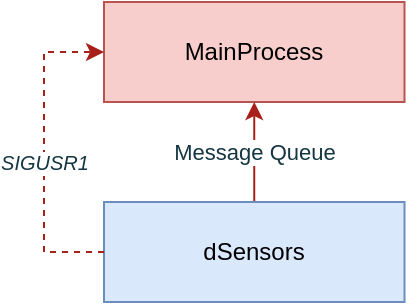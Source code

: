 <mxfile version="16.0.2" type="github" pages="5">
  <diagram name="Overview" id="X1xkp8taMzy9Tt-fy2y1">
    <mxGraphModel dx="2200" dy="764" grid="1" gridSize="10" guides="1" tooltips="1" connect="1" arrows="1" fold="1" page="1" pageScale="1" pageWidth="850" pageHeight="1100" background="none" math="0" shadow="0">
      <root>
        <mxCell id="wn8Pml6cE75ornkcrmNq-0" />
        <mxCell id="wn8Pml6cE75ornkcrmNq-1" parent="wn8Pml6cE75ornkcrmNq-0" />
        <mxCell id="MDNQT7hqEurYdyj0TWIo-0" value="MainProcess" style="rounded=0;whiteSpace=wrap;html=1;sketch=0;strokeColor=#b85450;fillColor=#f8cecc;" parent="wn8Pml6cE75ornkcrmNq-1" vertex="1">
          <mxGeometry x="-480" y="250" width="150.25" height="50" as="geometry" />
        </mxCell>
        <mxCell id="MDNQT7hqEurYdyj0TWIo-3" value="Message Queue" style="edgeStyle=orthogonalEdgeStyle;curved=0;rounded=1;sketch=0;orthogonalLoop=1;jettySize=auto;html=1;fontColor=#143642;strokeColor=#A8201A;fillColor=#FAE5C7;" parent="wn8Pml6cE75ornkcrmNq-1" source="MDNQT7hqEurYdyj0TWIo-1" target="MDNQT7hqEurYdyj0TWIo-0" edge="1">
          <mxGeometry relative="1" as="geometry" />
        </mxCell>
        <mxCell id="MDNQT7hqEurYdyj0TWIo-1" value="dSensors" style="rounded=0;whiteSpace=wrap;html=1;sketch=0;strokeColor=#6c8ebf;fillColor=#dae8fc;" parent="wn8Pml6cE75ornkcrmNq-1" vertex="1">
          <mxGeometry x="-480" y="350" width="150.25" height="50" as="geometry" />
        </mxCell>
        <mxCell id="Txhn42jraebPng0SyWWr-0" value="" style="endArrow=classic;dashed=1;html=1;rounded=0;sketch=0;fontSize=10;fontColor=#143642;strokeColor=#A8201A;fillColor=#FAE5C7;exitX=0;exitY=0.5;exitDx=0;exitDy=0;entryX=0;entryY=0.5;entryDx=0;entryDy=0;edgeStyle=orthogonalEdgeStyle;endFill=1;" parent="wn8Pml6cE75ornkcrmNq-1" source="MDNQT7hqEurYdyj0TWIo-1" target="MDNQT7hqEurYdyj0TWIo-0" edge="1">
          <mxGeometry width="50" height="50" relative="1" as="geometry">
            <mxPoint x="-510" y="350" as="sourcePoint" />
            <mxPoint x="-460" y="300" as="targetPoint" />
            <Array as="points">
              <mxPoint x="-510" y="375" />
              <mxPoint x="-510" y="275" />
            </Array>
          </mxGeometry>
        </mxCell>
        <mxCell id="Txhn42jraebPng0SyWWr-1" value="SIGUSR1" style="edgeLabel;html=1;align=center;verticalAlign=middle;resizable=0;points=[];fontSize=10;fontColor=#143642;fontStyle=2" parent="Txhn42jraebPng0SyWWr-0" vertex="1" connectable="0">
          <mxGeometry x="0.328" y="1" relative="1" as="geometry">
            <mxPoint x="1" y="31" as="offset" />
          </mxGeometry>
        </mxCell>
      </root>
    </mxGraphModel>
  </diagram>
  <diagram id="HcdjmoZaPBOQuIixv0jm" name="MaintPriority">
    <mxGraphModel dx="1350" dy="764" grid="1" gridSize="10" guides="1" tooltips="1" connect="1" arrows="1" fold="1" page="1" pageScale="1" pageWidth="850" pageHeight="1100" math="0" shadow="0">
      <root>
        <mxCell id="skMfZww8q4JZ88V34bja-0" />
        <mxCell id="skMfZww8q4JZ88V34bja-1" parent="skMfZww8q4JZ88V34bja-0" />
        <mxCell id="rdfeNp6-GMCc2yEgZiX8-3" value="tLoraRecv" style="rounded=1;whiteSpace=wrap;html=1;fillColor=#ffe6cc;strokeColor=#d79b00;" parent="skMfZww8q4JZ88V34bja-1" vertex="1">
          <mxGeometry x="130" y="240" width="220" height="30" as="geometry" />
        </mxCell>
        <mxCell id="rdfeNp6-GMCc2yEgZiX8-4" value="tRecvSensors" style="rounded=1;whiteSpace=wrap;html=1;fillColor=#fff2cc;strokeColor=#d6b656;" parent="skMfZww8q4JZ88V34bja-1" vertex="1">
          <mxGeometry x="240" y="200" width="110" height="30" as="geometry" />
        </mxCell>
        <mxCell id="rdfeNp6-GMCc2yEgZiX8-5" value="tParkDetection" style="rounded=1;whiteSpace=wrap;html=1;fillColor=#d5e8d4;strokeColor=#82b366;" parent="skMfZww8q4JZ88V34bja-1" vertex="1">
          <mxGeometry x="130" y="280" width="220" height="30" as="geometry" />
        </mxCell>
        <mxCell id="rdfeNp6-GMCc2yEgZiX8-6" value="CLoraComm::tSend" style="rounded=1;whiteSpace=wrap;html=1;fillColor=#f5f5f5;strokeColor=#666666;fontColor=#333333;" parent="skMfZww8q4JZ88V34bja-1" vertex="1">
          <mxGeometry x="130" y="200" width="110" height="30" as="geometry" />
        </mxCell>
        <mxCell id="rdfeNp6-GMCc2yEgZiX8-7" value="tIdle" style="rounded=1;whiteSpace=wrap;html=1;fillColor=#e1d5e7;strokeColor=#9673a6;" parent="skMfZww8q4JZ88V34bja-1" vertex="1">
          <mxGeometry x="130" y="320" width="220" height="30" as="geometry" />
        </mxCell>
        <mxCell id="rdfeNp6-GMCc2yEgZiX8-8" value="" style="shape=flexArrow;endArrow=classic;html=1;rounded=0;fillColor=#f5f5f5;gradientColor=#b3b3b3;strokeColor=#666666;" parent="skMfZww8q4JZ88V34bja-1" edge="1">
          <mxGeometry width="50" height="50" relative="1" as="geometry">
            <mxPoint x="370" y="350" as="sourcePoint" />
            <mxPoint x="370" y="200" as="targetPoint" />
          </mxGeometry>
        </mxCell>
        <mxCell id="rdfeNp6-GMCc2yEgZiX8-9" value="&lt;div&gt;Priority&lt;/div&gt;&lt;div&gt;Level&lt;/div&gt;" style="edgeLabel;html=1;align=center;verticalAlign=middle;resizable=0;points=[];labelBackgroundColor=default;fontStyle=1" parent="rdfeNp6-GMCc2yEgZiX8-8" vertex="1" connectable="0">
          <mxGeometry x="0.539" y="-2" relative="1" as="geometry">
            <mxPoint x="28" y="46" as="offset" />
          </mxGeometry>
        </mxCell>
      </root>
    </mxGraphModel>
  </diagram>
  <diagram name="daemontPriority" id="WNVWv5DTp0dM6nEYobVn">
    <mxGraphModel dx="540" dy="306" grid="1" gridSize="10" guides="1" tooltips="1" connect="1" arrows="1" fold="1" page="1" pageScale="1" pageWidth="850" pageHeight="1100" math="0" shadow="0">
      <root>
        <mxCell id="G--0QG_bxzKyR1TBapxH-0" />
        <mxCell id="G--0QG_bxzKyR1TBapxH-1" parent="G--0QG_bxzKyR1TBapxH-0" />
        <mxCell id="G--0QG_bxzKyR1TBapxH-2" value="lampfISR" style="rounded=1;whiteSpace=wrap;html=1;fillColor=#ffe6cc;strokeColor=#d79b00;" parent="G--0QG_bxzKyR1TBapxH-1" vertex="1">
          <mxGeometry x="240" y="200" width="110" height="30" as="geometry" />
        </mxCell>
        <mxCell id="G--0QG_bxzKyR1TBapxH-3" value="tReadLdr" style="rounded=1;whiteSpace=wrap;html=1;fillColor=#fff2cc;strokeColor=#d6b656;" parent="G--0QG_bxzKyR1TBapxH-1" vertex="1">
          <mxGeometry x="130" y="240" width="220" height="30" as="geometry" />
        </mxCell>
        <mxCell id="G--0QG_bxzKyR1TBapxH-5" value="PirISR" style="rounded=1;whiteSpace=wrap;html=1;fillColor=#f5f5f5;strokeColor=#666666;fontColor=#333333;" parent="G--0QG_bxzKyR1TBapxH-1" vertex="1">
          <mxGeometry x="130" y="200" width="110" height="30" as="geometry" />
        </mxCell>
        <mxCell id="G--0QG_bxzKyR1TBapxH-6" value="tIdle" style="rounded=1;whiteSpace=wrap;html=1;fillColor=#e1d5e7;strokeColor=#9673a6;" parent="G--0QG_bxzKyR1TBapxH-1" vertex="1">
          <mxGeometry x="130" y="280" width="220" height="30" as="geometry" />
        </mxCell>
        <mxCell id="G--0QG_bxzKyR1TBapxH-7" value="" style="shape=flexArrow;endArrow=classic;html=1;rounded=0;fillColor=#f5f5f5;gradientColor=#b3b3b3;strokeColor=#666666;" parent="G--0QG_bxzKyR1TBapxH-1" edge="1">
          <mxGeometry width="50" height="50" relative="1" as="geometry">
            <mxPoint x="370" y="310" as="sourcePoint" />
            <mxPoint x="370" y="200" as="targetPoint" />
          </mxGeometry>
        </mxCell>
        <mxCell id="G--0QG_bxzKyR1TBapxH-8" value="&lt;div&gt;Priority&lt;/div&gt;&lt;div&gt;Level&lt;/div&gt;" style="edgeLabel;html=1;align=center;verticalAlign=middle;resizable=0;points=[];labelBackgroundColor=default;fontStyle=1" parent="G--0QG_bxzKyR1TBapxH-7" vertex="1" connectable="0">
          <mxGeometry x="0.539" y="-2" relative="1" as="geometry">
            <mxPoint x="28" y="35" as="offset" />
          </mxGeometry>
        </mxCell>
      </root>
    </mxGraphModel>
  </diagram>
  <diagram id="zZQZrM1WZ4lBrJhfg9WA" name="MainProcess">
    <mxGraphModel dx="2200" dy="764" grid="1" gridSize="10" guides="1" tooltips="1" connect="1" arrows="1" fold="1" page="1" pageScale="1" pageWidth="850" pageHeight="1100" background="none" math="0" shadow="0">
      <root>
        <mxCell id="0Oqra8mfgf_KKJ2Kf83Z-0" />
        <mxCell id="0Oqra8mfgf_KKJ2Kf83Z-1" parent="0Oqra8mfgf_KKJ2Kf83Z-0" />
        <mxCell id="ur2-hx13VQ8dB1HA1T7C-0" style="edgeStyle=orthogonalEdgeStyle;curved=0;rounded=1;sketch=0;orthogonalLoop=1;jettySize=auto;html=1;exitX=0.5;exitY=1;exitDx=0;exitDy=0;entryX=0.5;entryY=0;entryDx=0;entryDy=0;fontColor=#143642;strokeColor=#A8201A;fillColor=#FAE5C7;labelBackgroundColor=#DAD2D8;" parent="0Oqra8mfgf_KKJ2Kf83Z-1" source="ur2-hx13VQ8dB1HA1T7C-1" edge="1">
          <mxGeometry relative="1" as="geometry">
            <mxPoint x="-424.5" y="150" as="targetPoint" />
          </mxGeometry>
        </mxCell>
        <mxCell id="ur2-hx13VQ8dB1HA1T7C-1" value="MainProcess" style="ellipse;whiteSpace=wrap;html=1;fillColor=#FAE5C7;strokeColor=#0F8B8D;fontColor=#143642;fontStyle=1" parent="0Oqra8mfgf_KKJ2Kf83Z-1" vertex="1">
          <mxGeometry x="-488" y="70" width="125.5" height="50" as="geometry" />
        </mxCell>
        <mxCell id="ur2-hx13VQ8dB1HA1T7C-2" style="edgeStyle=orthogonalEdgeStyle;rounded=1;orthogonalLoop=1;jettySize=auto;html=1;exitX=0.5;exitY=1;exitDx=0;exitDy=0;entryX=0.5;entryY=0;entryDx=0;entryDy=0;strokeColor=#A8201A;labelBackgroundColor=#DAD2D8;fontColor=#143642;" parent="0Oqra8mfgf_KKJ2Kf83Z-1" source="ur2-hx13VQ8dB1HA1T7C-9" target="ur2-hx13VQ8dB1HA1T7C-20" edge="1">
          <mxGeometry relative="1" as="geometry">
            <mxPoint x="-424.5" y="180" as="sourcePoint" />
            <mxPoint x="-424.75" y="200.0" as="targetPoint" />
          </mxGeometry>
        </mxCell>
        <mxCell id="ur2-hx13VQ8dB1HA1T7C-3" value="end" style="ellipse;whiteSpace=wrap;html=1;fillColor=#FAE5C7;strokeColor=#0F8B8D;fontColor=#143642;fontStyle=1" parent="0Oqra8mfgf_KKJ2Kf83Z-1" vertex="1">
          <mxGeometry x="-448.75" y="260" width="48" height="30" as="geometry" />
        </mxCell>
        <mxCell id="ur2-hx13VQ8dB1HA1T7C-9" value="&lt;div&gt;&lt;b&gt;Create&lt;/b&gt; &lt;b&gt;CLocalSystem &lt;br&gt;&lt;/b&gt;&lt;/div&gt;&lt;div&gt;&lt;i&gt;localSys&lt;/i&gt;&lt;br&gt;&lt;/div&gt;" style="rounded=0;whiteSpace=wrap;html=1;sketch=0;fontColor=#143642;strokeColor=#0F8B8D;fillColor=#FAE5C7;" parent="0Oqra8mfgf_KKJ2Kf83Z-1" vertex="1">
          <mxGeometry x="-500" y="150" width="150.25" height="40" as="geometry" />
        </mxCell>
        <mxCell id="TKmFw9rMKiPm6f0lpF6J-0" style="edgeStyle=orthogonalEdgeStyle;curved=0;rounded=1;sketch=0;orthogonalLoop=1;jettySize=auto;html=1;exitX=0.5;exitY=1;exitDx=0;exitDy=0;entryX=0.5;entryY=0;entryDx=0;entryDy=0;fontColor=#143642;strokeColor=#A8201A;fillColor=#FAE5C7;" parent="0Oqra8mfgf_KKJ2Kf83Z-1" source="ur2-hx13VQ8dB1HA1T7C-20" target="ur2-hx13VQ8dB1HA1T7C-3" edge="1">
          <mxGeometry relative="1" as="geometry" />
        </mxCell>
        <mxCell id="ur2-hx13VQ8dB1HA1T7C-20" value="&lt;i&gt;localSys&lt;/i&gt;&lt;b&gt;.run()&lt;/b&gt;" style="shape=process;whiteSpace=wrap;html=1;backgroundOutline=1;rounded=0;sketch=0;fontColor=#143642;strokeColor=#0F8B8D;fillColor=#FAE5C7;" parent="0Oqra8mfgf_KKJ2Kf83Z-1" vertex="1">
          <mxGeometry x="-499.75" y="210" width="150" height="30" as="geometry" />
        </mxCell>
      </root>
    </mxGraphModel>
  </diagram>
  <diagram id="xHVjVa41gpsMB4-rL8iE" name="dSensors">
    <mxGraphModel dx="1350" dy="764" grid="1" gridSize="10" guides="1" tooltips="1" connect="1" arrows="1" fold="1" page="1" pageScale="1" pageWidth="850" pageHeight="1100" math="0" shadow="0">
      <root>
        <mxCell id="9kqkc8BBmVhAWw2xq4RF-0" />
        <mxCell id="9kqkc8BBmVhAWw2xq4RF-1" parent="9kqkc8BBmVhAWw2xq4RF-0" />
        <mxCell id="mb4ViWMH9S8Qe_Za26M7-0" style="edgeStyle=orthogonalEdgeStyle;curved=0;rounded=1;sketch=0;orthogonalLoop=1;jettySize=auto;html=1;exitX=0.5;exitY=1;exitDx=0;exitDy=0;fontColor=#143642;strokeColor=#A8201A;fillColor=#FAE5C7;" parent="9kqkc8BBmVhAWw2xq4RF-1" source="7maBDprV5Hv3Py0d4x8e-5" target="iY8Z7uKcHqI_24tWHkz3-1" edge="1">
          <mxGeometry relative="1" as="geometry" />
        </mxCell>
        <mxCell id="7maBDprV5Hv3Py0d4x8e-7" value="Daemon sucessfully created" style="edgeLabel;html=1;align=center;verticalAlign=middle;resizable=0;points=[];fontSize=10;fontColor=#143642;" parent="mb4ViWMH9S8Qe_Za26M7-0" vertex="1" connectable="0">
          <mxGeometry x="0.692" y="1" relative="1" as="geometry">
            <mxPoint x="-1" y="-12" as="offset" />
          </mxGeometry>
        </mxCell>
        <mxCell id="j6F3Y4PbCdNmKuD_g-Pd-4" style="edgeStyle=orthogonalEdgeStyle;curved=0;rounded=1;sketch=0;orthogonalLoop=1;jettySize=auto;html=1;exitX=0.5;exitY=1;exitDx=0;exitDy=0;entryX=0.5;entryY=0;entryDx=0;entryDy=0;fontSize=10;fontColor=#143642;strokeColor=#A8201A;fillColor=#FAE5C7;" parent="9kqkc8BBmVhAWw2xq4RF-1" source="J8CmrTiL3LmIWZ7oQUTI-0" target="7maBDprV5Hv3Py0d4x8e-5" edge="1">
          <mxGeometry relative="1" as="geometry" />
        </mxCell>
        <mxCell id="J8CmrTiL3LmIWZ7oQUTI-0" value="dSensors" style="ellipse;whiteSpace=wrap;html=1;fontFamily=Helvetica;fillColor=#FAE5C7;strokeColor=#0F8B8D;fontColor=#143642;fontStyle=1" parent="9kqkc8BBmVhAWw2xq4RF-1" vertex="1">
          <mxGeometry x="370.0" y="20" width="100" height="50" as="geometry" />
        </mxCell>
        <mxCell id="mb4ViWMH9S8Qe_Za26M7-2" style="edgeStyle=orthogonalEdgeStyle;curved=0;rounded=1;sketch=0;orthogonalLoop=1;jettySize=auto;html=1;exitX=0.5;exitY=1;exitDx=0;exitDy=0;entryX=0.5;entryY=0;entryDx=0;entryDy=0;fontColor=#143642;strokeColor=#A8201A;fillColor=#FAE5C7;" parent="9kqkc8BBmVhAWw2xq4RF-1" source="_14yVaTyilGKmTWnTQYC-0" edge="1">
          <mxGeometry relative="1" as="geometry">
            <mxPoint x="420" y="260" as="targetPoint" />
          </mxGeometry>
        </mxCell>
        <mxCell id="_14yVaTyilGKmTWnTQYC-0" value="&lt;div&gt;Recv &lt;i&gt; &lt;/i&gt;&lt;span style=&quot;font-weight: normal&quot;&gt;&lt;i&gt;mainPID&lt;b&gt; from &lt;/b&gt;&lt;/i&gt;&lt;/span&gt;&lt;span style=&quot;font-weight: normal&quot;&gt;&lt;i&gt;msgqSensors&lt;/i&gt;&lt;/span&gt;&lt;span style=&quot;font-weight: normal&quot;&gt;&lt;/span&gt;&lt;/div&gt;" style="shape=process;whiteSpace=wrap;html=1;backgroundOutline=1;rounded=0;sketch=0;fontColor=#143642;strokeColor=#0F8B8D;fillColor=#FAE5C7;fontStyle=1;size=0;" parent="9kqkc8BBmVhAWw2xq4RF-1" vertex="1">
          <mxGeometry x="340" y="210" width="160" height="30" as="geometry" />
        </mxCell>
        <mxCell id="5Aqoa35JuhMSlnMx8uGE-0" value="" style="endArrow=none;dashed=1;html=1;dashPattern=1 3;strokeWidth=2;rounded=1;sketch=0;fontColor=#143642;fillColor=#FAE5C7;curved=0;entryX=0;entryY=0.5;entryDx=0;entryDy=0;exitX=1;exitY=1;exitDx=0;exitDy=0;exitPerimeter=0;" parent="9kqkc8BBmVhAWw2xq4RF-1" source="5Aqoa35JuhMSlnMx8uGE-1" target="_14yVaTyilGKmTWnTQYC-0" edge="1">
          <mxGeometry width="50" height="50" relative="1" as="geometry">
            <mxPoint x="270" y="160" as="sourcePoint" />
            <mxPoint x="300" y="195" as="targetPoint" />
          </mxGeometry>
        </mxCell>
        <mxCell id="5Aqoa35JuhMSlnMx8uGE-1" value="Wait for the main process to send his PID" style="shape=note;whiteSpace=wrap;html=1;backgroundOutline=1;darkOpacity=0.05;rounded=0;sketch=0;fontColor=#143642;strokeColor=#0F8B8D;fillColor=#FAE5C7;size=11;fontSize=10;" parent="9kqkc8BBmVhAWw2xq4RF-1" vertex="1">
          <mxGeometry x="200" y="160" width="90" height="50" as="geometry" />
        </mxCell>
        <mxCell id="7maBDprV5Hv3Py0d4x8e-5" value="daemonize()" style="shape=process;whiteSpace=wrap;html=1;backgroundOutline=1;rounded=0;sketch=0;fontColor=#143642;strokeColor=#0F8B8D;fillColor=#FAE5C7;fontStyle=1" parent="9kqkc8BBmVhAWw2xq4RF-1" vertex="1">
          <mxGeometry x="340" y="90" width="160" height="30" as="geometry" />
        </mxCell>
        <mxCell id="UsnmP4wXMrgOg7MZaw6e-1" style="edgeStyle=orthogonalEdgeStyle;curved=0;rounded=1;sketch=0;orthogonalLoop=1;jettySize=auto;html=1;exitX=0.5;exitY=1;exitDx=0;exitDy=0;entryX=0.5;entryY=0;entryDx=0;entryDy=0;fontSize=10;fontColor=#143642;strokeColor=#A8201A;fillColor=#FAE5C7;" parent="9kqkc8BBmVhAWw2xq4RF-1" target="UsnmP4wXMrgOg7MZaw6e-0" edge="1">
          <mxGeometry relative="1" as="geometry">
            <mxPoint x="420" y="330" as="sourcePoint" />
            <mxPoint x="170" y="640" as="targetPoint" />
          </mxGeometry>
        </mxCell>
        <mxCell id="UsnmP4wXMrgOg7MZaw6e-0" value="end" style="ellipse;whiteSpace=wrap;html=1;fillColor=#FAE5C7;strokeColor=#0F8B8D;fontColor=#143642;fontStyle=1" parent="9kqkc8BBmVhAWw2xq4RF-1" vertex="1">
          <mxGeometry x="396" y="370" width="48" height="30" as="geometry" />
        </mxCell>
        <mxCell id="iY8Z7uKcHqI_24tWHkz3-2" value="Message queue opened" style="edgeStyle=orthogonalEdgeStyle;curved=0;rounded=1;sketch=0;orthogonalLoop=1;jettySize=auto;html=1;exitX=0.5;exitY=1;exitDx=0;exitDy=0;entryX=0.5;entryY=0;entryDx=0;entryDy=0;fontSize=10;fontColor=#143642;strokeColor=#A8201A;fillColor=#FAE5C7;" parent="9kqkc8BBmVhAWw2xq4RF-1" source="iY8Z7uKcHqI_24tWHkz3-1" target="_14yVaTyilGKmTWnTQYC-0" edge="1">
          <mxGeometry x="-0.333" relative="1" as="geometry">
            <Array as="points">
              <mxPoint x="420" y="190" />
              <mxPoint x="420" y="190" />
            </Array>
            <mxPoint as="offset" />
          </mxGeometry>
        </mxCell>
        <mxCell id="iY8Z7uKcHqI_24tWHkz3-1" value="&lt;div&gt;Open &lt;span style=&quot;font-weight: normal&quot;&gt;&lt;i&gt;msgqSensors&lt;/i&gt;&lt;/span&gt;&lt;/div&gt;" style="shape=process;whiteSpace=wrap;html=1;backgroundOutline=1;rounded=0;sketch=0;fontColor=#143642;strokeColor=#0F8B8D;fillColor=#FAE5C7;fontStyle=1;size=0;" parent="9kqkc8BBmVhAWw2xq4RF-1" vertex="1">
          <mxGeometry x="340" y="150" width="160" height="30" as="geometry" />
        </mxCell>
        <mxCell id="w1qIotAO_QPZCLmvZb7d-2" style="edgeStyle=orthogonalEdgeStyle;rounded=0;sketch=0;orthogonalLoop=1;jettySize=auto;html=1;exitX=0.5;exitY=1;exitDx=0;exitDy=0;entryX=0.5;entryY=0;entryDx=0;entryDy=0;fontSize=10;fontColor=#143642;endArrow=classic;endFill=1;strokeColor=#A8201A;fillColor=#FAE5C7;" parent="9kqkc8BBmVhAWw2xq4RF-1" source="w1qIotAO_QPZCLmvZb7d-0" target="w1qIotAO_QPZCLmvZb7d-1" edge="1">
          <mxGeometry relative="1" as="geometry" />
        </mxCell>
        <mxCell id="w1qIotAO_QPZCLmvZb7d-0" value="Create CSensors &lt;i&gt;&lt;span style=&quot;font-weight: normal&quot;&gt;sensors&lt;/span&gt;&lt;/i&gt;" style="shape=process;whiteSpace=wrap;html=1;backgroundOutline=1;rounded=0;sketch=0;fontColor=#143642;strokeColor=#0F8B8D;fillColor=#FAE5C7;fontStyle=1;size=0;" parent="9kqkc8BBmVhAWw2xq4RF-1" vertex="1">
          <mxGeometry x="340" y="260" width="160" height="30" as="geometry" />
        </mxCell>
        <mxCell id="w1qIotAO_QPZCLmvZb7d-1" value="&lt;i&gt;&lt;span style=&quot;font-weight: normal&quot;&gt;sensors.&lt;/span&gt;&lt;/i&gt;&lt;span style=&quot;font-weight: normal&quot;&gt;&lt;b&gt;run()&lt;/b&gt;&lt;/span&gt;" style="shape=process;whiteSpace=wrap;html=1;backgroundOutline=1;rounded=0;sketch=0;fontColor=#143642;strokeColor=#0F8B8D;fillColor=#FAE5C7;fontStyle=1;size=0;" parent="9kqkc8BBmVhAWw2xq4RF-1" vertex="1">
          <mxGeometry x="340" y="310" width="160" height="30" as="geometry" />
        </mxCell>
      </root>
    </mxGraphModel>
  </diagram>
</mxfile>

